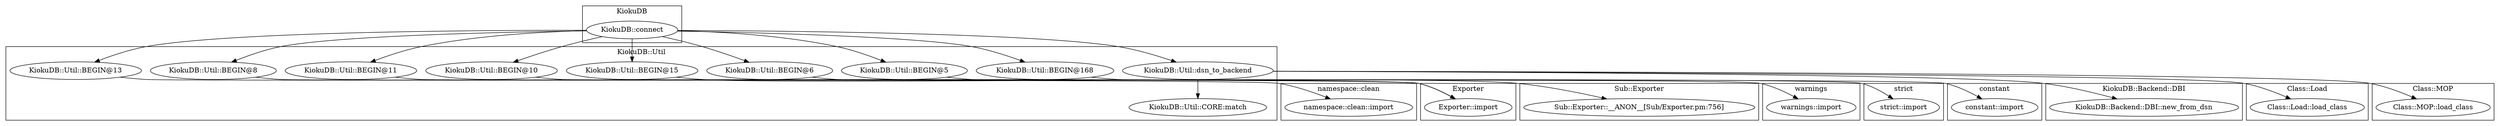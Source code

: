 digraph {
graph [overlap=false]
subgraph cluster_KiokuDB_Backend_DBI {
	label="KiokuDB::Backend::DBI";
	"KiokuDB::Backend::DBI::new_from_dsn";
}
subgraph cluster_constant {
	label="constant";
	"constant::import";
}
subgraph cluster_Class_Load {
	label="Class::Load";
	"Class::Load::load_class";
}
subgraph cluster_namespace_clean {
	label="namespace::clean";
	"namespace::clean::import";
}
subgraph cluster_warnings {
	label="warnings";
	"warnings::import";
}
subgraph cluster_Exporter {
	label="Exporter";
	"Exporter::import";
}
subgraph cluster_KiokuDB {
	label="KiokuDB";
	"KiokuDB::connect";
}
subgraph cluster_Sub_Exporter {
	label="Sub::Exporter";
	"Sub::Exporter::__ANON__[Sub/Exporter.pm:756]";
}
subgraph cluster_strict {
	label="strict";
	"strict::import";
}
subgraph cluster_Class_MOP {
	label="Class::MOP";
	"Class::MOP::load_class";
}
subgraph cluster_KiokuDB_Util {
	label="KiokuDB::Util";
	"KiokuDB::Util::CORE:match";
	"KiokuDB::Util::BEGIN@13";
	"KiokuDB::Util::BEGIN@10";
	"KiokuDB::Util::BEGIN@11";
	"KiokuDB::Util::BEGIN@15";
	"KiokuDB::Util::BEGIN@6";
	"KiokuDB::Util::BEGIN@8";
	"KiokuDB::Util::BEGIN@5";
	"KiokuDB::Util::BEGIN@168";
	"KiokuDB::Util::dsn_to_backend";
}
"KiokuDB::connect" -> "KiokuDB::Util::BEGIN@10";
"KiokuDB::connect" -> "KiokuDB::Util::BEGIN@5";
"KiokuDB::connect" -> "KiokuDB::Util::BEGIN@8";
"KiokuDB::Util::dsn_to_backend" -> "KiokuDB::Util::CORE:match";
"KiokuDB::Util::dsn_to_backend" -> "KiokuDB::Backend::DBI::new_from_dsn";
"KiokuDB::Util::dsn_to_backend" -> "Class::Load::load_class";
"KiokuDB::Util::BEGIN@168" -> "constant::import";
"KiokuDB::Util::BEGIN@15" -> "Sub::Exporter::__ANON__[Sub/Exporter.pm:756]";
"KiokuDB::Util::BEGIN@13" -> "namespace::clean::import";
"KiokuDB::Util::BEGIN@5" -> "strict::import";
"KiokuDB::connect" -> "KiokuDB::Util::dsn_to_backend";
"KiokuDB::connect" -> "KiokuDB::Util::BEGIN@6";
"KiokuDB::Util::BEGIN@10" -> "Exporter::import";
"KiokuDB::Util::BEGIN@8" -> "Exporter::import";
"KiokuDB::Util::BEGIN@11" -> "Exporter::import";
"KiokuDB::Util::BEGIN@6" -> "warnings::import";
"KiokuDB::connect" -> "KiokuDB::Util::BEGIN@15";
"KiokuDB::connect" -> "KiokuDB::Util::BEGIN@13";
"KiokuDB::connect" -> "KiokuDB::Util::BEGIN@11";
"KiokuDB::Util::dsn_to_backend" -> "Class::MOP::load_class";
"KiokuDB::connect" -> "KiokuDB::Util::BEGIN@168";
}
